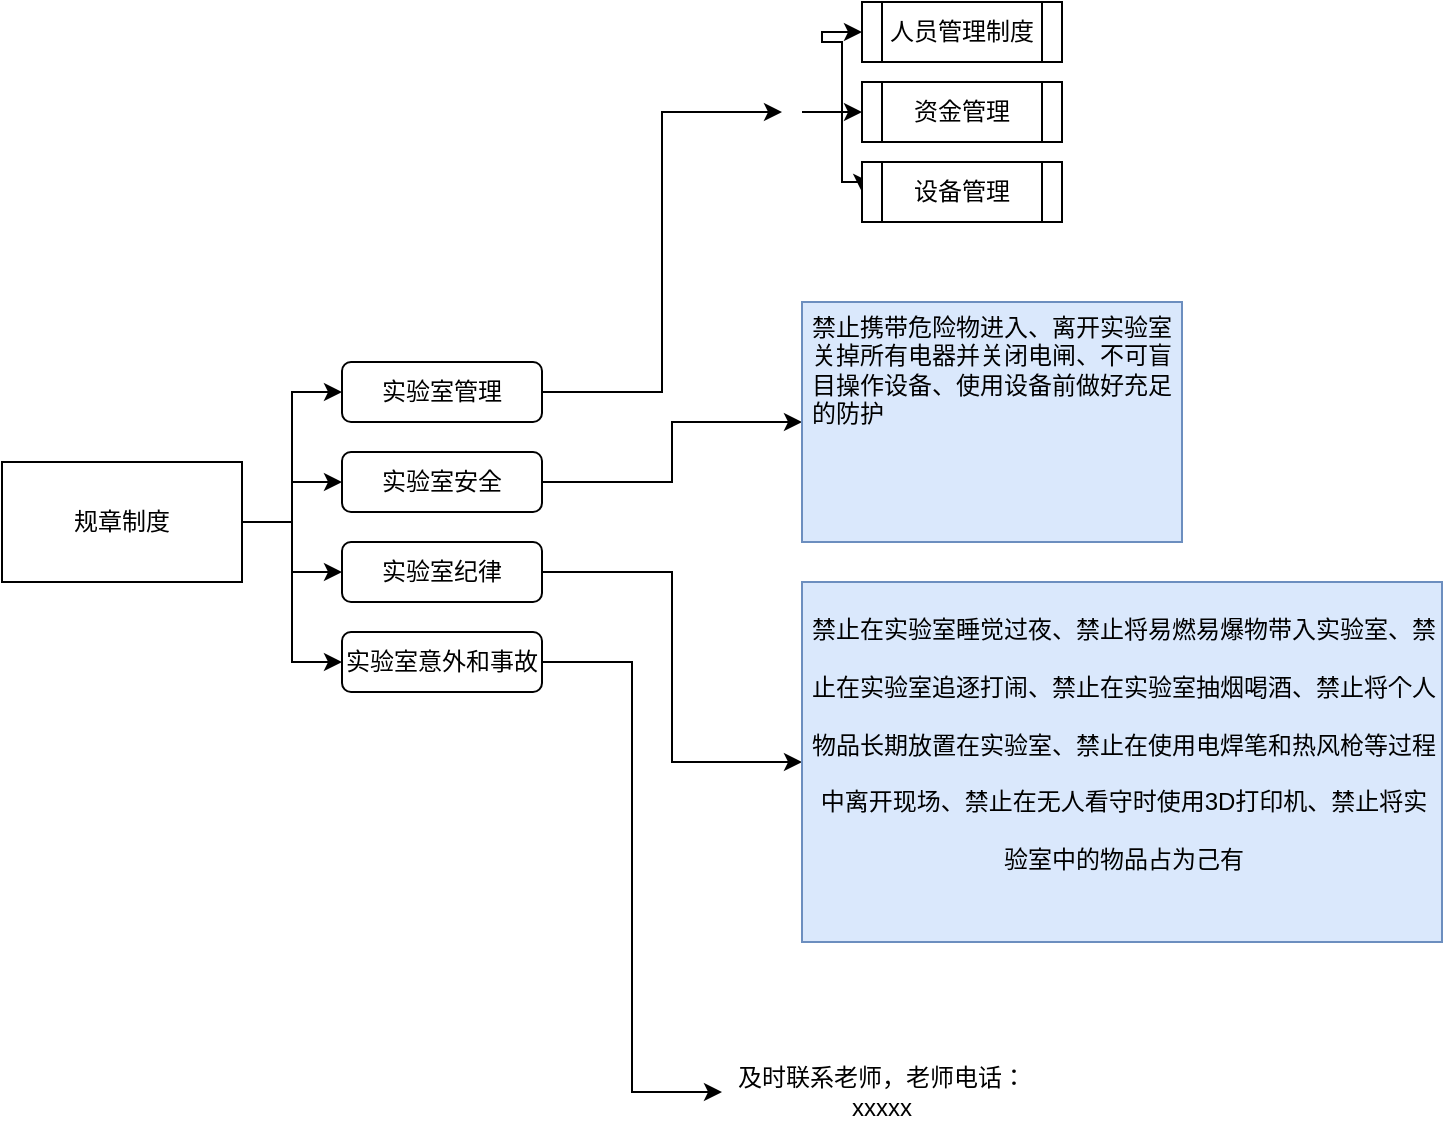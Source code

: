 <mxfile version="21.4.0" type="github">
  <diagram name="第 1 页" id="zvz53RpToCsZODWTJZ3q">
    <mxGraphModel dx="1050" dy="587" grid="1" gridSize="10" guides="1" tooltips="1" connect="1" arrows="1" fold="1" page="1" pageScale="1" pageWidth="827" pageHeight="1169" math="0" shadow="0">
      <root>
        <mxCell id="0" />
        <mxCell id="1" parent="0" />
        <mxCell id="p6LXg2kpozJXwKkG_yFq-33" value="" style="edgeStyle=orthogonalEdgeStyle;rounded=0;orthogonalLoop=1;jettySize=auto;html=1;entryX=0;entryY=0.5;entryDx=0;entryDy=0;" edge="1" parent="1" source="p6LXg2kpozJXwKkG_yFq-1" target="p6LXg2kpozJXwKkG_yFq-23">
          <mxGeometry relative="1" as="geometry" />
        </mxCell>
        <mxCell id="p6LXg2kpozJXwKkG_yFq-38" style="edgeStyle=orthogonalEdgeStyle;rounded=0;orthogonalLoop=1;jettySize=auto;html=1;entryX=0;entryY=0.5;entryDx=0;entryDy=0;" edge="1" parent="1" source="p6LXg2kpozJXwKkG_yFq-1" target="p6LXg2kpozJXwKkG_yFq-21">
          <mxGeometry relative="1" as="geometry" />
        </mxCell>
        <mxCell id="p6LXg2kpozJXwKkG_yFq-39" style="edgeStyle=orthogonalEdgeStyle;rounded=0;orthogonalLoop=1;jettySize=auto;html=1;entryX=0;entryY=0.5;entryDx=0;entryDy=0;" edge="1" parent="1" source="p6LXg2kpozJXwKkG_yFq-1" target="p6LXg2kpozJXwKkG_yFq-22">
          <mxGeometry relative="1" as="geometry" />
        </mxCell>
        <mxCell id="p6LXg2kpozJXwKkG_yFq-42" style="edgeStyle=orthogonalEdgeStyle;rounded=0;orthogonalLoop=1;jettySize=auto;html=1;" edge="1" parent="1" source="p6LXg2kpozJXwKkG_yFq-1" target="p6LXg2kpozJXwKkG_yFq-29">
          <mxGeometry relative="1" as="geometry" />
        </mxCell>
        <mxCell id="p6LXg2kpozJXwKkG_yFq-1" value="规章制度" style="rounded=0;whiteSpace=wrap;html=1;" vertex="1" parent="1">
          <mxGeometry x="70" y="240" width="120" height="60" as="geometry" />
        </mxCell>
        <mxCell id="p6LXg2kpozJXwKkG_yFq-63" style="edgeStyle=orthogonalEdgeStyle;rounded=0;orthogonalLoop=1;jettySize=auto;html=1;" edge="1" parent="1" source="p6LXg2kpozJXwKkG_yFq-21" target="p6LXg2kpozJXwKkG_yFq-88">
          <mxGeometry relative="1" as="geometry">
            <mxPoint x="460" y="220" as="targetPoint" />
          </mxGeometry>
        </mxCell>
        <mxCell id="p6LXg2kpozJXwKkG_yFq-21" value="实验室安全" style="rounded=1;whiteSpace=wrap;html=1;" vertex="1" parent="1">
          <mxGeometry x="240" y="235" width="100" height="30" as="geometry" />
        </mxCell>
        <mxCell id="p6LXg2kpozJXwKkG_yFq-48" style="edgeStyle=orthogonalEdgeStyle;rounded=0;orthogonalLoop=1;jettySize=auto;html=1;entryX=0;entryY=0.5;entryDx=0;entryDy=0;" edge="1" parent="1" source="p6LXg2kpozJXwKkG_yFq-22" target="p6LXg2kpozJXwKkG_yFq-49">
          <mxGeometry relative="1" as="geometry">
            <mxPoint x="410" y="85" as="targetPoint" />
          </mxGeometry>
        </mxCell>
        <mxCell id="p6LXg2kpozJXwKkG_yFq-22" value="实验室管理" style="rounded=1;whiteSpace=wrap;html=1;" vertex="1" parent="1">
          <mxGeometry x="240" y="190" width="100" height="30" as="geometry" />
        </mxCell>
        <mxCell id="p6LXg2kpozJXwKkG_yFq-59" style="edgeStyle=orthogonalEdgeStyle;rounded=0;orthogonalLoop=1;jettySize=auto;html=1;entryX=0;entryY=0.5;entryDx=0;entryDy=0;" edge="1" parent="1" source="p6LXg2kpozJXwKkG_yFq-23" target="p6LXg2kpozJXwKkG_yFq-52">
          <mxGeometry relative="1" as="geometry" />
        </mxCell>
        <mxCell id="p6LXg2kpozJXwKkG_yFq-23" value="实验室意外和事故" style="rounded=1;whiteSpace=wrap;html=1;" vertex="1" parent="1">
          <mxGeometry x="240" y="325" width="100" height="30" as="geometry" />
        </mxCell>
        <mxCell id="p6LXg2kpozJXwKkG_yFq-60" style="edgeStyle=orthogonalEdgeStyle;rounded=0;orthogonalLoop=1;jettySize=auto;html=1;entryX=0;entryY=0.5;entryDx=0;entryDy=0;" edge="1" parent="1" source="p6LXg2kpozJXwKkG_yFq-29" target="p6LXg2kpozJXwKkG_yFq-89">
          <mxGeometry relative="1" as="geometry">
            <mxPoint x="430" y="315" as="targetPoint" />
          </mxGeometry>
        </mxCell>
        <mxCell id="p6LXg2kpozJXwKkG_yFq-29" value="实验室纪律" style="rounded=1;whiteSpace=wrap;html=1;" vertex="1" parent="1">
          <mxGeometry x="240" y="280" width="100" height="30" as="geometry" />
        </mxCell>
        <mxCell id="p6LXg2kpozJXwKkG_yFq-91" style="edgeStyle=orthogonalEdgeStyle;rounded=0;orthogonalLoop=1;jettySize=auto;html=1;entryX=0;entryY=0.5;entryDx=0;entryDy=0;" edge="1" parent="1" source="p6LXg2kpozJXwKkG_yFq-49" target="p6LXg2kpozJXwKkG_yFq-69">
          <mxGeometry relative="1" as="geometry" />
        </mxCell>
        <mxCell id="p6LXg2kpozJXwKkG_yFq-92" style="edgeStyle=orthogonalEdgeStyle;rounded=0;orthogonalLoop=1;jettySize=auto;html=1;entryX=0;entryY=0.5;entryDx=0;entryDy=0;" edge="1" parent="1" source="p6LXg2kpozJXwKkG_yFq-49" target="p6LXg2kpozJXwKkG_yFq-64">
          <mxGeometry relative="1" as="geometry" />
        </mxCell>
        <mxCell id="p6LXg2kpozJXwKkG_yFq-93" style="edgeStyle=orthogonalEdgeStyle;rounded=0;orthogonalLoop=1;jettySize=auto;html=1;entryX=0;entryY=0.5;entryDx=0;entryDy=0;" edge="1" parent="1" source="p6LXg2kpozJXwKkG_yFq-49" target="p6LXg2kpozJXwKkG_yFq-65">
          <mxGeometry relative="1" as="geometry">
            <Array as="points">
              <mxPoint x="490" y="65" />
              <mxPoint x="490" y="100" />
              <mxPoint x="500" y="100" />
            </Array>
          </mxGeometry>
        </mxCell>
        <mxCell id="p6LXg2kpozJXwKkG_yFq-49" value="&amp;nbsp;" style="text;html=1;strokeColor=none;fillColor=none;align=center;verticalAlign=middle;whiteSpace=wrap;rounded=0;" vertex="1" parent="1">
          <mxGeometry x="460" y="50" width="10" height="30" as="geometry" />
        </mxCell>
        <mxCell id="p6LXg2kpozJXwKkG_yFq-52" value="及时联系老师，老师电话：xxxxx" style="text;html=1;strokeColor=none;fillColor=none;align=center;verticalAlign=middle;whiteSpace=wrap;rounded=0;" vertex="1" parent="1">
          <mxGeometry x="430" y="540" width="160" height="30" as="geometry" />
        </mxCell>
        <mxCell id="p6LXg2kpozJXwKkG_yFq-64" value="资金管理" style="shape=process;whiteSpace=wrap;html=1;backgroundOutline=1;" vertex="1" parent="1">
          <mxGeometry x="500" y="50" width="100" height="30" as="geometry" />
        </mxCell>
        <mxCell id="p6LXg2kpozJXwKkG_yFq-65" value="设备管理" style="shape=process;whiteSpace=wrap;html=1;backgroundOutline=1;" vertex="1" parent="1">
          <mxGeometry x="500" y="90" width="100" height="30" as="geometry" />
        </mxCell>
        <mxCell id="p6LXg2kpozJXwKkG_yFq-69" value="人员管理制度" style="shape=process;whiteSpace=wrap;html=1;backgroundOutline=1;" vertex="1" parent="1">
          <mxGeometry x="500" y="10" width="100" height="30" as="geometry" />
        </mxCell>
        <mxCell id="p6LXg2kpozJXwKkG_yFq-88" value="&lt;h1&gt;&lt;/h1&gt;&lt;span style=&quot;text-align: center; background-color: initial;&quot;&gt;禁止携带危险物进入、离开实验室关掉所有电器并关闭电闸、&lt;/span&gt;不可盲目操作设备、使用设备前做好充足的防护" style="text;html=1;strokeColor=#6c8ebf;fillColor=#dae8fc;spacing=5;spacingTop=-20;whiteSpace=wrap;overflow=hidden;rounded=0;" vertex="1" parent="1">
          <mxGeometry x="470" y="160" width="190" height="120" as="geometry" />
        </mxCell>
        <mxCell id="p6LXg2kpozJXwKkG_yFq-89" value="&lt;h1 style=&quot;text-align: center;&quot;&gt;&lt;span style=&quot;background-color: initial; font-size: 12px; font-weight: normal; text-align: left;&quot;&gt;禁止在实验室睡觉过夜、禁止将易燃易爆物带入实验室、禁止在实验室追逐打闹、禁止在实验室抽烟喝酒、禁止将个人物品长期放置在实验室、禁止在使用电焊笔和热风枪等过程中离开现场、禁止在无人看守时使用3D打印机、禁止将实验室中的物品占为己有&lt;/span&gt;&lt;br&gt;&lt;/h1&gt;" style="text;html=1;strokeColor=#6c8ebf;fillColor=#dae8fc;spacing=5;spacingTop=-20;whiteSpace=wrap;overflow=hidden;rounded=0;" vertex="1" parent="1">
          <mxGeometry x="470" y="300" width="320" height="180" as="geometry" />
        </mxCell>
      </root>
    </mxGraphModel>
  </diagram>
</mxfile>
